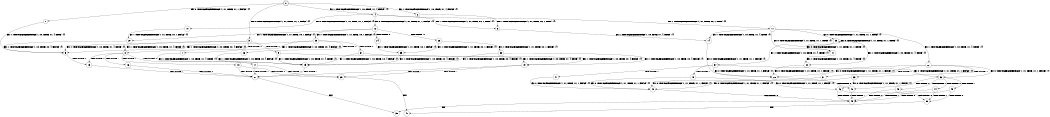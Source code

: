 digraph BCG {
size = "7, 10.5";
center = TRUE;
node [shape = circle];
0 [peripheries = 2];
0 -> 1 [label = "EX !0 !ATOMIC_EXCH_BRANCH (1, +1, TRUE, +1, 1, FALSE) !{}"];
0 -> 2 [label = "EX !1 !ATOMIC_EXCH_BRANCH (1, +0, TRUE, +1, 4, FALSE) !{}"];
0 -> 3 [label = "EX !0 !ATOMIC_EXCH_BRANCH (1, +1, TRUE, +1, 1, FALSE) !{}"];
0 -> 4 [label = "EX !1 !ATOMIC_EXCH_BRANCH (1, +0, TRUE, +1, 4, FALSE) !{}"];
1 -> 5 [label = "EX !1 !ATOMIC_EXCH_BRANCH (1, +0, TRUE, +1, 4, TRUE) !{}"];
2 -> 6 [label = "EX !1 !ATOMIC_EXCH_BRANCH (1, +1, TRUE, +0, 1, TRUE) !{}"];
3 -> 5 [label = "EX !1 !ATOMIC_EXCH_BRANCH (1, +0, TRUE, +1, 4, TRUE) !{}"];
3 -> 7 [label = "TERMINATE !0"];
3 -> 8 [label = "EX !1 !ATOMIC_EXCH_BRANCH (1, +0, TRUE, +1, 4, TRUE) !{}"];
3 -> 9 [label = "TERMINATE !0"];
4 -> 6 [label = "EX !1 !ATOMIC_EXCH_BRANCH (1, +1, TRUE, +0, 1, TRUE) !{}"];
4 -> 10 [label = "EX !0 !ATOMIC_EXCH_BRANCH (1, +1, TRUE, +1, 1, FALSE) !{}"];
4 -> 11 [label = "EX !1 !ATOMIC_EXCH_BRANCH (1, +1, TRUE, +0, 1, TRUE) !{}"];
4 -> 12 [label = "EX !0 !ATOMIC_EXCH_BRANCH (1, +1, TRUE, +1, 1, FALSE) !{}"];
5 -> 13 [label = "TERMINATE !0"];
6 -> 14 [label = "EX !1 !ATOMIC_EXCH_BRANCH (1, +0, TRUE, +1, 4, TRUE) !{}"];
7 -> 15 [label = "EX !1 !ATOMIC_EXCH_BRANCH (1, +0, TRUE, +1, 4, TRUE) !{}"];
8 -> 13 [label = "TERMINATE !0"];
8 -> 16 [label = "TERMINATE !1"];
8 -> 17 [label = "TERMINATE !0"];
8 -> 18 [label = "TERMINATE !1"];
9 -> 15 [label = "EX !1 !ATOMIC_EXCH_BRANCH (1, +0, TRUE, +1, 4, TRUE) !{}"];
9 -> 19 [label = "EX !1 !ATOMIC_EXCH_BRANCH (1, +0, TRUE, +1, 4, TRUE) !{}"];
10 -> 20 [label = "EX !1 !ATOMIC_EXCH_BRANCH (1, +1, TRUE, +0, 1, FALSE) !{}"];
11 -> 14 [label = "EX !1 !ATOMIC_EXCH_BRANCH (1, +0, TRUE, +1, 4, TRUE) !{}"];
11 -> 21 [label = "EX !0 !ATOMIC_EXCH_BRANCH (1, +1, TRUE, +1, 1, TRUE) !{}"];
11 -> 22 [label = "EX !1 !ATOMIC_EXCH_BRANCH (1, +0, TRUE, +1, 4, TRUE) !{}"];
11 -> 23 [label = "EX !0 !ATOMIC_EXCH_BRANCH (1, +1, TRUE, +1, 1, TRUE) !{}"];
12 -> 20 [label = "EX !1 !ATOMIC_EXCH_BRANCH (1, +1, TRUE, +0, 1, FALSE) !{}"];
12 -> 24 [label = "TERMINATE !0"];
12 -> 25 [label = "EX !1 !ATOMIC_EXCH_BRANCH (1, +1, TRUE, +0, 1, FALSE) !{}"];
12 -> 26 [label = "TERMINATE !0"];
13 -> 27 [label = "TERMINATE !1"];
14 -> 28 [label = "EX !0 !ATOMIC_EXCH_BRANCH (1, +1, TRUE, +1, 1, FALSE) !{}"];
15 -> 27 [label = "TERMINATE !1"];
16 -> 27 [label = "TERMINATE !0"];
17 -> 27 [label = "TERMINATE !1"];
17 -> 29 [label = "TERMINATE !1"];
18 -> 27 [label = "TERMINATE !0"];
18 -> 29 [label = "TERMINATE !0"];
19 -> 27 [label = "TERMINATE !1"];
19 -> 29 [label = "TERMINATE !1"];
20 -> 5 [label = "EX !1 !ATOMIC_EXCH_BRANCH (1, +0, TRUE, +0, 4, FALSE) !{}"];
21 -> 30 [label = "EX !1 !ATOMIC_EXCH_BRANCH (1, +0, TRUE, +1, 4, TRUE) !{}"];
22 -> 28 [label = "EX !0 !ATOMIC_EXCH_BRANCH (1, +1, TRUE, +1, 1, FALSE) !{}"];
22 -> 31 [label = "TERMINATE !1"];
22 -> 32 [label = "EX !0 !ATOMIC_EXCH_BRANCH (1, +1, TRUE, +1, 1, FALSE) !{}"];
22 -> 33 [label = "TERMINATE !1"];
23 -> 21 [label = "EX !0 !ATOMIC_EXCH_BRANCH (1, +1, TRUE, +1, 1, TRUE) !{}"];
23 -> 30 [label = "EX !1 !ATOMIC_EXCH_BRANCH (1, +0, TRUE, +1, 4, TRUE) !{}"];
23 -> 23 [label = "EX !0 !ATOMIC_EXCH_BRANCH (1, +1, TRUE, +1, 1, TRUE) !{}"];
23 -> 34 [label = "EX !1 !ATOMIC_EXCH_BRANCH (1, +0, TRUE, +1, 4, TRUE) !{}"];
24 -> 35 [label = "EX !1 !ATOMIC_EXCH_BRANCH (1, +1, TRUE, +0, 1, FALSE) !{}"];
25 -> 5 [label = "EX !1 !ATOMIC_EXCH_BRANCH (1, +0, TRUE, +0, 4, FALSE) !{}"];
25 -> 36 [label = "TERMINATE !0"];
25 -> 8 [label = "EX !1 !ATOMIC_EXCH_BRANCH (1, +0, TRUE, +0, 4, FALSE) !{}"];
25 -> 37 [label = "TERMINATE !0"];
26 -> 35 [label = "EX !1 !ATOMIC_EXCH_BRANCH (1, +1, TRUE, +0, 1, FALSE) !{}"];
26 -> 38 [label = "EX !1 !ATOMIC_EXCH_BRANCH (1, +1, TRUE, +0, 1, FALSE) !{}"];
27 -> 39 [label = "exit"];
28 -> 40 [label = "TERMINATE !0"];
29 -> 41 [label = "exit"];
30 -> 28 [label = "EX !0 !ATOMIC_EXCH_BRANCH (1, +1, TRUE, +1, 1, FALSE) !{}"];
31 -> 42 [label = "EX !0 !ATOMIC_EXCH_BRANCH (1, +1, TRUE, +1, 1, FALSE) !{}"];
32 -> 40 [label = "TERMINATE !0"];
32 -> 43 [label = "TERMINATE !1"];
32 -> 44 [label = "TERMINATE !0"];
32 -> 45 [label = "TERMINATE !1"];
33 -> 42 [label = "EX !0 !ATOMIC_EXCH_BRANCH (1, +1, TRUE, +1, 1, FALSE) !{}"];
33 -> 46 [label = "EX !0 !ATOMIC_EXCH_BRANCH (1, +1, TRUE, +1, 1, FALSE) !{}"];
34 -> 28 [label = "EX !0 !ATOMIC_EXCH_BRANCH (1, +1, TRUE, +1, 1, FALSE) !{}"];
34 -> 47 [label = "TERMINATE !1"];
34 -> 32 [label = "EX !0 !ATOMIC_EXCH_BRANCH (1, +1, TRUE, +1, 1, FALSE) !{}"];
34 -> 48 [label = "TERMINATE !1"];
35 -> 15 [label = "EX !1 !ATOMIC_EXCH_BRANCH (1, +0, TRUE, +0, 4, FALSE) !{}"];
36 -> 15 [label = "EX !1 !ATOMIC_EXCH_BRANCH (1, +0, TRUE, +0, 4, FALSE) !{}"];
37 -> 15 [label = "EX !1 !ATOMIC_EXCH_BRANCH (1, +0, TRUE, +0, 4, FALSE) !{}"];
37 -> 19 [label = "EX !1 !ATOMIC_EXCH_BRANCH (1, +0, TRUE, +0, 4, FALSE) !{}"];
38 -> 15 [label = "EX !1 !ATOMIC_EXCH_BRANCH (1, +0, TRUE, +0, 4, FALSE) !{}"];
38 -> 19 [label = "EX !1 !ATOMIC_EXCH_BRANCH (1, +0, TRUE, +0, 4, FALSE) !{}"];
40 -> 49 [label = "TERMINATE !1"];
42 -> 49 [label = "TERMINATE !0"];
43 -> 49 [label = "TERMINATE !0"];
44 -> 49 [label = "TERMINATE !1"];
44 -> 50 [label = "TERMINATE !1"];
45 -> 49 [label = "TERMINATE !0"];
45 -> 50 [label = "TERMINATE !0"];
46 -> 49 [label = "TERMINATE !0"];
46 -> 50 [label = "TERMINATE !0"];
47 -> 42 [label = "EX !0 !ATOMIC_EXCH_BRANCH (1, +1, TRUE, +1, 1, FALSE) !{}"];
48 -> 42 [label = "EX !0 !ATOMIC_EXCH_BRANCH (1, +1, TRUE, +1, 1, FALSE) !{}"];
48 -> 46 [label = "EX !0 !ATOMIC_EXCH_BRANCH (1, +1, TRUE, +1, 1, FALSE) !{}"];
49 -> 39 [label = "exit"];
50 -> 41 [label = "exit"];
}
